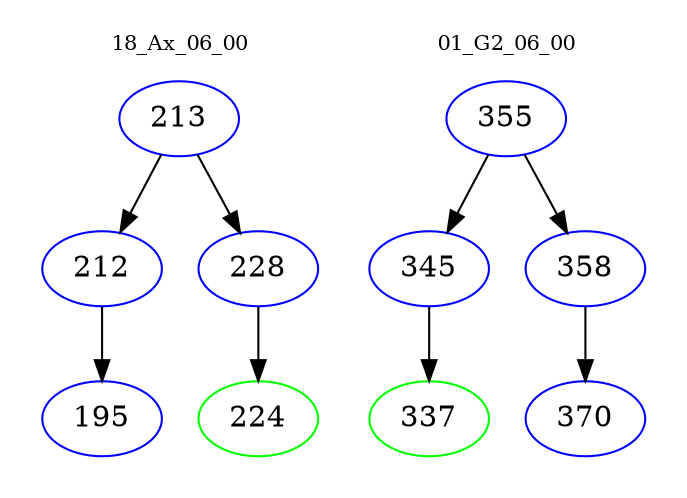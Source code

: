 digraph{
subgraph cluster_0 {
color = white
label = "18_Ax_06_00";
fontsize=10;
T0_213 [label="213", color="blue"]
T0_213 -> T0_212 [color="black"]
T0_212 [label="212", color="blue"]
T0_212 -> T0_195 [color="black"]
T0_195 [label="195", color="blue"]
T0_213 -> T0_228 [color="black"]
T0_228 [label="228", color="blue"]
T0_228 -> T0_224 [color="black"]
T0_224 [label="224", color="green"]
}
subgraph cluster_1 {
color = white
label = "01_G2_06_00";
fontsize=10;
T1_355 [label="355", color="blue"]
T1_355 -> T1_345 [color="black"]
T1_345 [label="345", color="blue"]
T1_345 -> T1_337 [color="black"]
T1_337 [label="337", color="green"]
T1_355 -> T1_358 [color="black"]
T1_358 [label="358", color="blue"]
T1_358 -> T1_370 [color="black"]
T1_370 [label="370", color="blue"]
}
}
